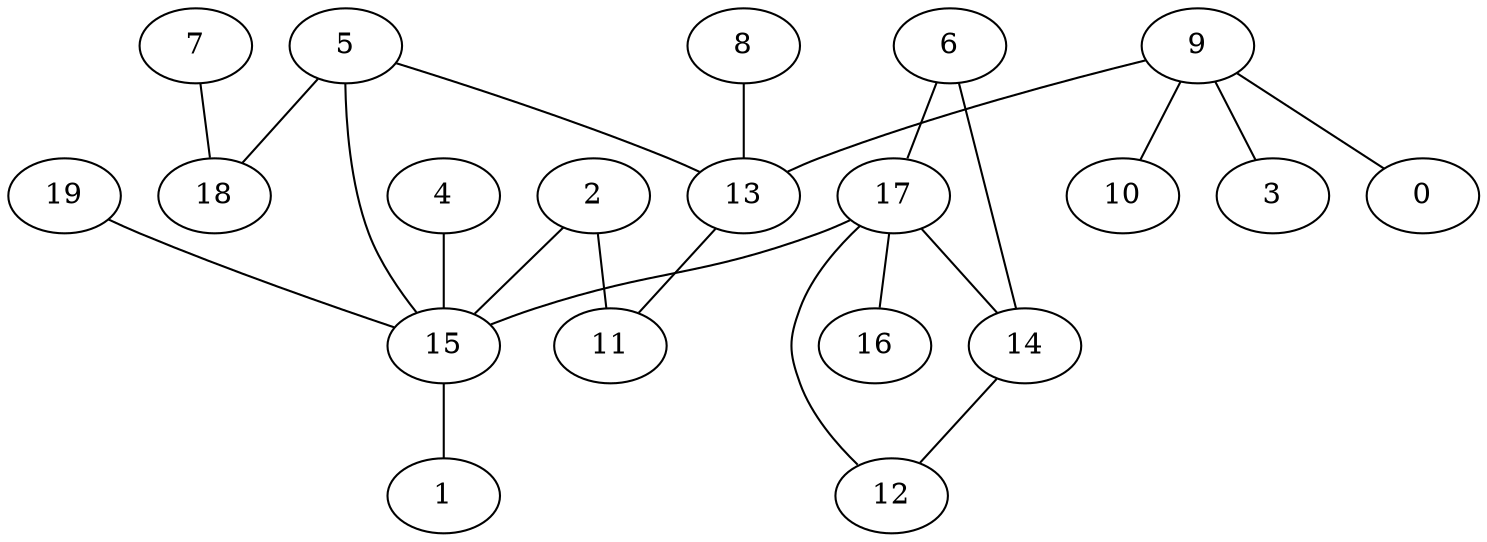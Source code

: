 digraph GG_graph {

subgraph G_graph {
edge [color = black]
"8" -> "13" [dir = none]
"4" -> "15" [dir = none]
"14" -> "12" [dir = none]
"2" -> "15" [dir = none]
"5" -> "15" [dir = none]
"5" -> "18" [dir = none]
"5" -> "13" [dir = none]
"13" -> "11" [dir = none]
"15" -> "1" [dir = none]
"7" -> "18" [dir = none]
"17" -> "16" [dir = none]
"17" -> "12" [dir = none]
"17" -> "15" [dir = none]
"9" -> "3" [dir = none]
"9" -> "0" [dir = none]
"9" -> "10" [dir = none]
"9" -> "13" [dir = none]
"6" -> "17" [dir = none]
"19" -> "15" [dir = none]
"17" -> "14" [dir = none]
"2" -> "11" [dir = none]
"6" -> "14" [dir = none]
}

}
